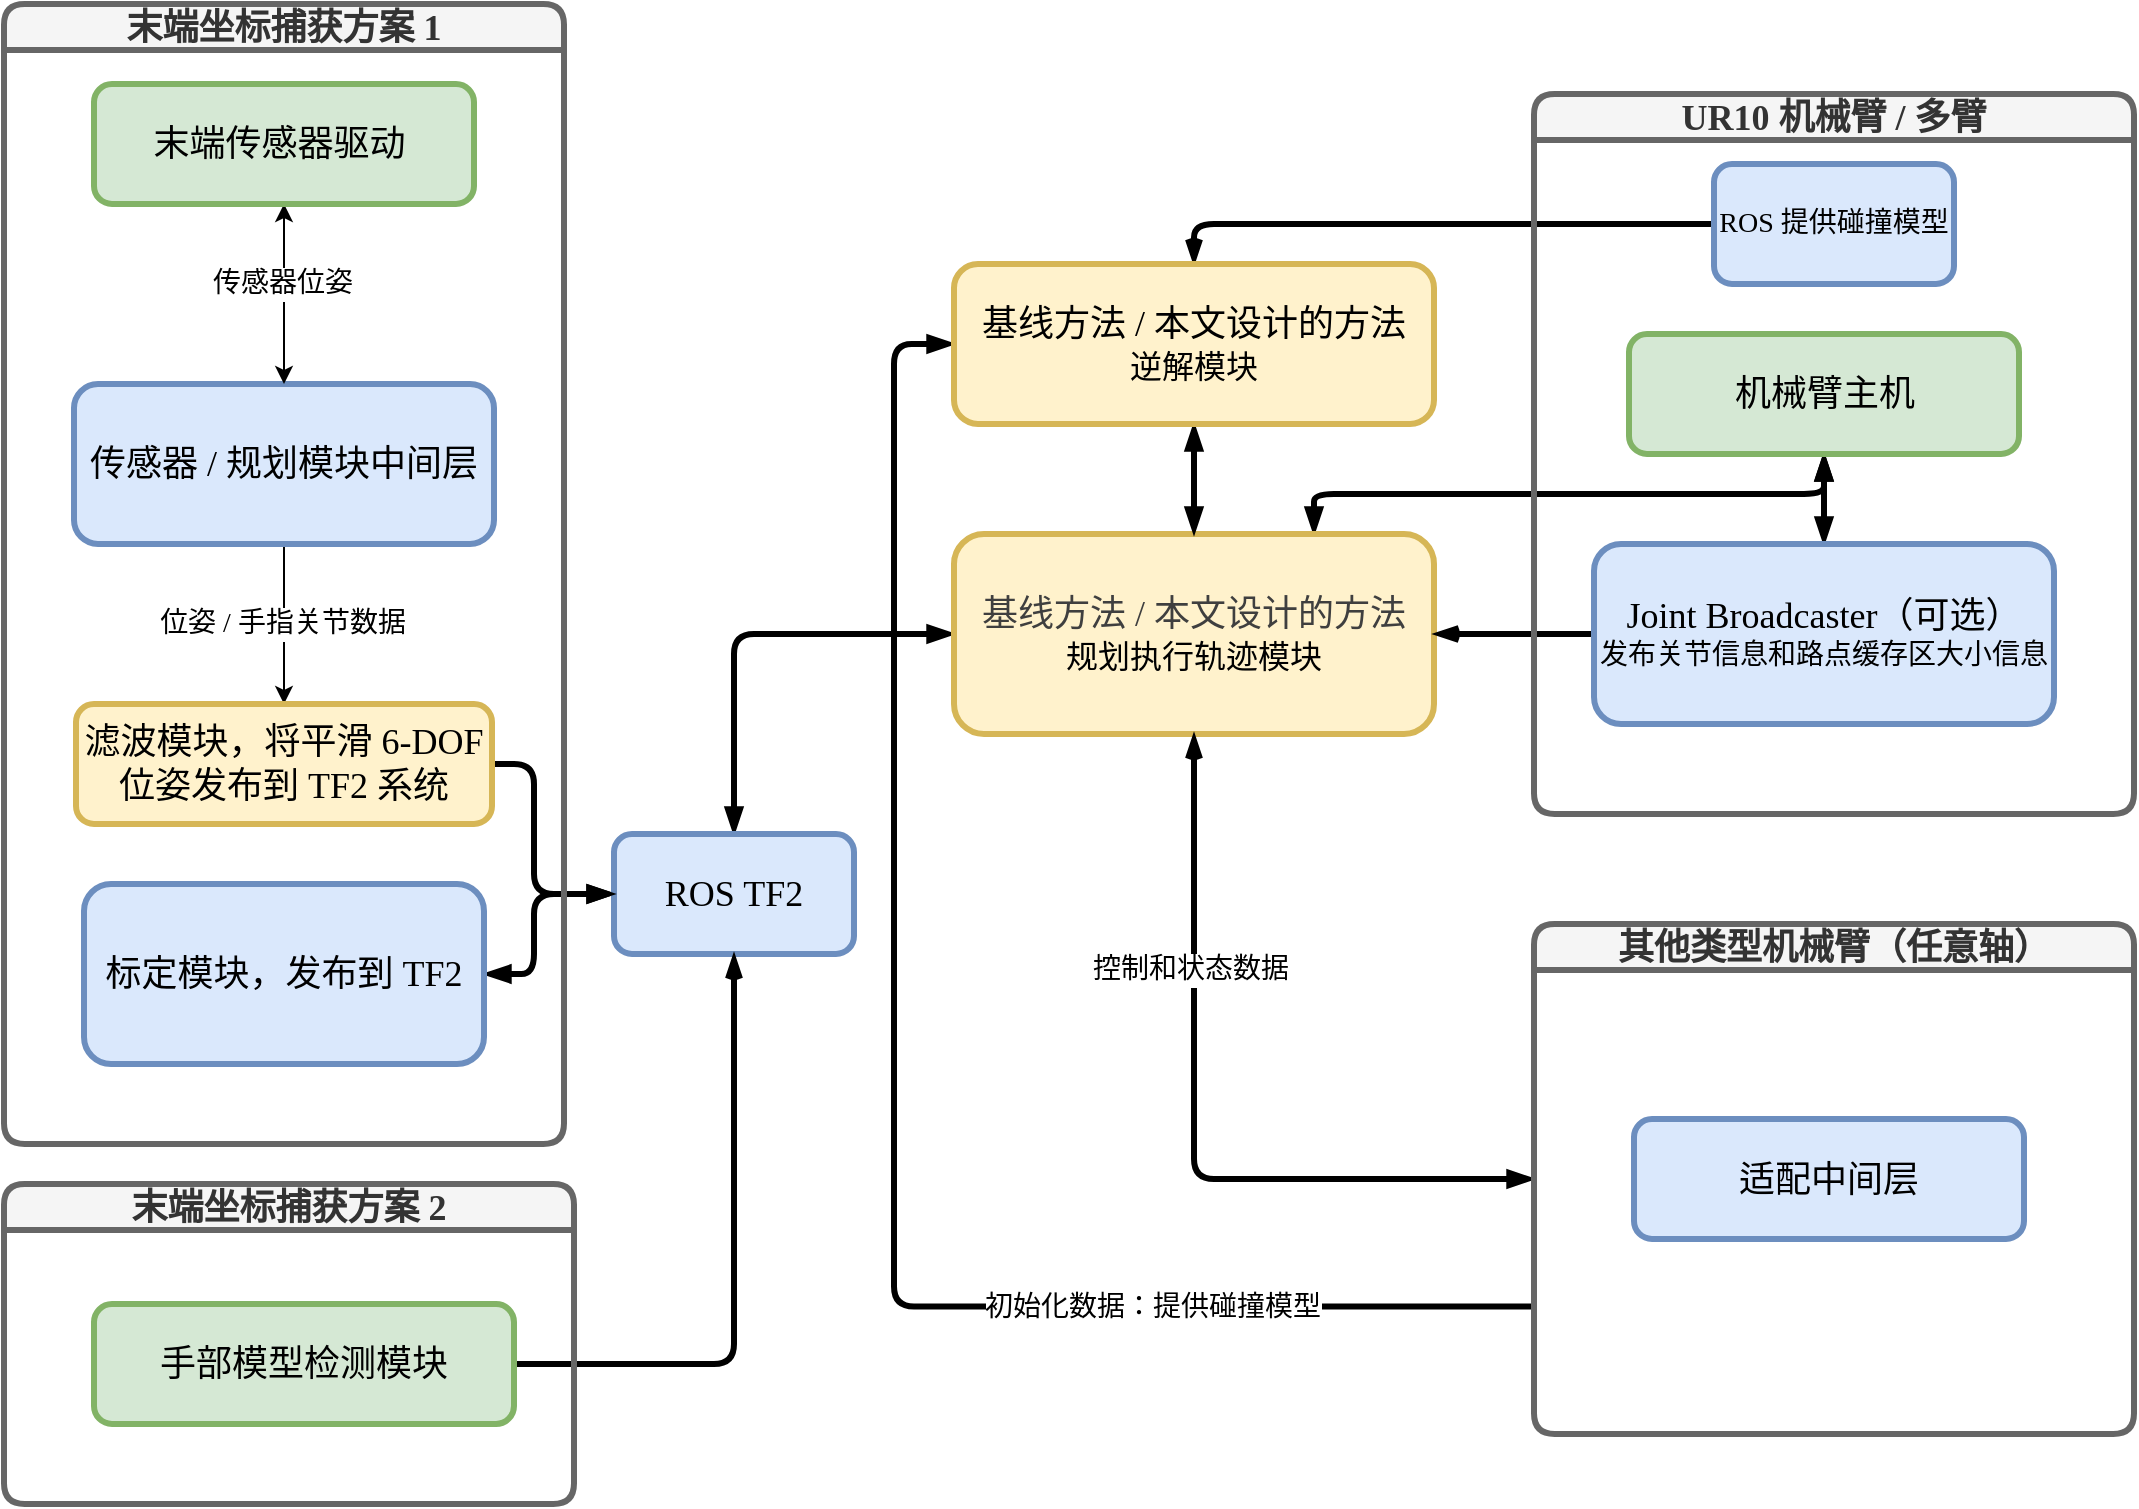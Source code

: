 <mxfile>
    <diagram name="第 1 页" id="AnMRVbrkqxffbET3McZs">
        <mxGraphModel dx="1266" dy="924" grid="1" gridSize="10" guides="1" tooltips="1" connect="1" arrows="1" fold="1" page="1" pageScale="1" pageWidth="827" pageHeight="1169" math="0" shadow="0">
            <root>
                <mxCell id="0"/>
                <mxCell id="1" parent="0"/>
                <mxCell id="jegcrzORA-ZSloYt-0iM-11" style="edgeStyle=orthogonalEdgeStyle;rounded=0;orthogonalLoop=1;jettySize=auto;html=1;" parent="1" source="jegcrzORA-ZSloYt-0iM-1" target="jegcrzORA-ZSloYt-0iM-9" edge="1">
                    <mxGeometry relative="1" as="geometry"/>
                </mxCell>
                <mxCell id="jegcrzORA-ZSloYt-0iM-12" value="&lt;font face=&quot;Noto Serif CJK SC Medium&quot; style=&quot;font-size: 14px;&quot;&gt;位姿 / 手指关节数据&lt;/font&gt;" style="edgeLabel;html=1;align=center;verticalAlign=middle;resizable=0;points=[];" parent="jegcrzORA-ZSloYt-0iM-11" vertex="1" connectable="0">
                    <mxGeometry x="-0.013" y="-1" relative="1" as="geometry">
                        <mxPoint as="offset"/>
                    </mxGeometry>
                </mxCell>
                <mxCell id="jegcrzORA-ZSloYt-0iM-1" value="&lt;font face=&quot;Noto Serif CJK SC Medium&quot; style=&quot;font-size: 18px;&quot;&gt;传感器 / 规划模块中间层&lt;/font&gt;" style="rounded=1;whiteSpace=wrap;html=1;strokeWidth=3;fillColor=#dae8fc;strokeColor=#6c8ebf;" parent="1" vertex="1">
                    <mxGeometry x="160" y="310" width="210" height="80" as="geometry"/>
                </mxCell>
                <mxCell id="jegcrzORA-ZSloYt-0iM-3" style="edgeStyle=orthogonalEdgeStyle;rounded=0;orthogonalLoop=1;jettySize=auto;html=1;entryX=0.5;entryY=0;entryDx=0;entryDy=0;startArrow=classic;startFill=1;" parent="1" source="jegcrzORA-ZSloYt-0iM-2" target="jegcrzORA-ZSloYt-0iM-1" edge="1">
                    <mxGeometry relative="1" as="geometry"/>
                </mxCell>
                <mxCell id="jegcrzORA-ZSloYt-0iM-5" value="&lt;font face=&quot;Noto Serif CJK SC Medium&quot; style=&quot;font-size: 14px;&quot;&gt;传感器位姿&lt;/font&gt;" style="edgeLabel;html=1;align=center;verticalAlign=middle;resizable=0;points=[];" parent="jegcrzORA-ZSloYt-0iM-3" vertex="1" connectable="0">
                    <mxGeometry x="-0.116" y="-1" relative="1" as="geometry">
                        <mxPoint as="offset"/>
                    </mxGeometry>
                </mxCell>
                <mxCell id="jegcrzORA-ZSloYt-0iM-2" value="&lt;font face=&quot;Noto Serif CJK SC Medium&quot; style=&quot;font-size: 18px;&quot;&gt;末端传感器驱动&amp;nbsp;&lt;/font&gt;" style="rounded=1;whiteSpace=wrap;html=1;strokeWidth=3;fillColor=#d5e8d4;strokeColor=#82b366;" parent="1" vertex="1">
                    <mxGeometry x="170" y="160" width="190" height="60" as="geometry"/>
                </mxCell>
                <mxCell id="jegcrzORA-ZSloYt-0iM-14" style="edgeStyle=orthogonalEdgeStyle;rounded=1;orthogonalLoop=1;jettySize=auto;html=1;entryX=0;entryY=0.5;entryDx=0;entryDy=0;strokeWidth=3;curved=0;endArrow=blockThin;endFill=1;" parent="1" source="jegcrzORA-ZSloYt-0iM-9" target="jegcrzORA-ZSloYt-0iM-13" edge="1">
                    <mxGeometry relative="1" as="geometry">
                        <Array as="points">
                            <mxPoint x="390" y="500"/>
                            <mxPoint x="390" y="565"/>
                        </Array>
                    </mxGeometry>
                </mxCell>
                <mxCell id="jegcrzORA-ZSloYt-0iM-9" value="&lt;font face=&quot;Noto Serif CJK SC Medium&quot; style=&quot;font-size: 18px;&quot;&gt;滤波模块，将平滑 6-DOF 位姿发布到 TF2 系统&lt;/font&gt;" style="rounded=1;whiteSpace=wrap;html=1;strokeWidth=3;fillColor=#fff2cc;strokeColor=#d6b656;" parent="1" vertex="1">
                    <mxGeometry x="161" y="470" width="208" height="60" as="geometry"/>
                </mxCell>
                <mxCell id="jegcrzORA-ZSloYt-0iM-34" style="edgeStyle=orthogonalEdgeStyle;rounded=1;orthogonalLoop=1;jettySize=auto;html=1;exitX=0.5;exitY=0;exitDx=0;exitDy=0;entryX=0;entryY=0.5;entryDx=0;entryDy=0;startArrow=blockThin;startFill=1;strokeWidth=3;curved=0;endArrow=blockThin;endFill=1;" parent="1" source="jegcrzORA-ZSloYt-0iM-13" target="jegcrzORA-ZSloYt-0iM-17" edge="1">
                    <mxGeometry relative="1" as="geometry"/>
                </mxCell>
                <mxCell id="jegcrzORA-ZSloYt-0iM-13" value="&lt;font face=&quot;Noto Serif CJK SC Medium&quot; style=&quot;font-size: 18px;&quot;&gt;ROS TF2&lt;/font&gt;" style="rounded=1;whiteSpace=wrap;html=1;strokeWidth=3;fillColor=#dae8fc;strokeColor=#6c8ebf;" parent="1" vertex="1">
                    <mxGeometry x="430" y="535" width="120" height="60" as="geometry"/>
                </mxCell>
                <mxCell id="jegcrzORA-ZSloYt-0iM-35" style="edgeStyle=orthogonalEdgeStyle;rounded=1;orthogonalLoop=1;jettySize=auto;html=1;entryX=0;entryY=0.5;entryDx=0;entryDy=0;startArrow=blockThin;startFill=1;strokeWidth=3;curved=0;endArrow=blockThin;endFill=1;" parent="1" source="jegcrzORA-ZSloYt-0iM-15" target="jegcrzORA-ZSloYt-0iM-13" edge="1">
                    <mxGeometry relative="1" as="geometry">
                        <Array as="points">
                            <mxPoint x="390" y="605"/>
                            <mxPoint x="390" y="565"/>
                        </Array>
                    </mxGeometry>
                </mxCell>
                <mxCell id="jegcrzORA-ZSloYt-0iM-15" value="&lt;div&gt;&lt;font face=&quot;Noto Serif CJK SC Medium&quot; style=&quot;font-size: 18px;&quot;&gt;标定模块，发布到 TF2&lt;/font&gt;&lt;/div&gt;" style="rounded=1;whiteSpace=wrap;html=1;strokeWidth=3;fillColor=#dae8fc;strokeColor=#6c8ebf;" parent="1" vertex="1">
                    <mxGeometry x="165" y="560" width="200" height="90" as="geometry"/>
                </mxCell>
                <mxCell id="jegcrzORA-ZSloYt-0iM-30" style="edgeStyle=orthogonalEdgeStyle;rounded=1;orthogonalLoop=1;jettySize=auto;html=1;exitX=0.75;exitY=0;exitDx=0;exitDy=0;entryX=0.5;entryY=1;entryDx=0;entryDy=0;startArrow=blockThin;startFill=1;strokeWidth=3;curved=0;endArrow=blockThin;endFill=1;" parent="1" source="jegcrzORA-ZSloYt-0iM-17" target="jegcrzORA-ZSloYt-0iM-31" edge="1">
                    <mxGeometry relative="1" as="geometry">
                        <mxPoint x="790.0" y="365" as="targetPoint"/>
                    </mxGeometry>
                </mxCell>
                <mxCell id="jegcrzORA-ZSloYt-0iM-17" value="&lt;div&gt;&lt;font face=&quot;Noto Serif CJK SC Medium&quot; style=&quot;font-size: 18px;&quot;&gt;&lt;span style=&quot;color: rgb(63, 63, 63); background-color: transparent;&quot;&gt;基线方法 / 本文设计的方法&lt;/span&gt;&lt;/font&gt;&lt;/div&gt;&lt;div&gt;&lt;font face=&quot;Noto Serif CJK SC Medium&quot; size=&quot;3&quot;&gt;规划执行轨迹模块&lt;/font&gt;&lt;/div&gt;" style="rounded=1;whiteSpace=wrap;html=1;strokeWidth=3;fillColor=#fff2cc;strokeColor=#d6b656;" parent="1" vertex="1">
                    <mxGeometry x="600" y="385" width="240" height="100" as="geometry"/>
                </mxCell>
                <mxCell id="jegcrzORA-ZSloYt-0iM-23" style="edgeStyle=orthogonalEdgeStyle;rounded=1;orthogonalLoop=1;jettySize=auto;html=1;entryX=0.5;entryY=0;entryDx=0;entryDy=0;strokeWidth=3;curved=0;endArrow=openThin;endFill=0;" parent="1" source="jegcrzORA-ZSloYt-0iM-21" target="jegcrzORA-ZSloYt-0iM-22" edge="1">
                    <mxGeometry relative="1" as="geometry"/>
                </mxCell>
                <mxCell id="jegcrzORA-ZSloYt-0iM-51" style="edgeStyle=orthogonalEdgeStyle;rounded=0;orthogonalLoop=1;jettySize=auto;html=1;entryX=0.5;entryY=0;entryDx=0;entryDy=0;startArrow=blockThin;startFill=1;strokeWidth=3;endArrow=blockThin;endFill=1;" parent="1" source="jegcrzORA-ZSloYt-0iM-22" target="jegcrzORA-ZSloYt-0iM-17" edge="1">
                    <mxGeometry relative="1" as="geometry"/>
                </mxCell>
                <mxCell id="jegcrzORA-ZSloYt-0iM-54" style="edgeStyle=orthogonalEdgeStyle;rounded=1;orthogonalLoop=1;jettySize=auto;html=1;entryX=0;entryY=0.75;entryDx=0;entryDy=0;exitX=0;exitY=0.5;exitDx=0;exitDy=0;startArrow=blockThin;startFill=1;endArrow=none;endFill=0;strokeWidth=3;curved=0;" parent="1" source="jegcrzORA-ZSloYt-0iM-22" target="jegcrzORA-ZSloYt-0iM-48" edge="1">
                    <mxGeometry relative="1" as="geometry">
                        <Array as="points">
                            <mxPoint x="570" y="290"/>
                            <mxPoint x="570" y="771"/>
                        </Array>
                    </mxGeometry>
                </mxCell>
                <mxCell id="jegcrzORA-ZSloYt-0iM-55" value="&lt;font face=&quot;Noto Serif CJK SC Medium&quot; style=&quot;font-size: 14px;&quot;&gt;初始化数据：提供碰撞模型&lt;/font&gt;" style="edgeLabel;html=1;align=center;verticalAlign=middle;resizable=0;points=[];" parent="jegcrzORA-ZSloYt-0iM-54" vertex="1" connectable="0">
                    <mxGeometry x="0.54" relative="1" as="geometry">
                        <mxPoint as="offset"/>
                    </mxGeometry>
                </mxCell>
                <mxCell id="jegcrzORA-ZSloYt-0iM-22" value="&lt;font face=&quot;Noto Serif CJK SC Medium&quot; style=&quot;font-size: 18px;&quot;&gt;基线方法 / 本文设计的方法&lt;/font&gt;&lt;div&gt;&lt;font face=&quot;Noto Serif CJK SC Medium&quot; size=&quot;3&quot;&gt;逆解模块&lt;/font&gt;&lt;/div&gt;" style="rounded=1;whiteSpace=wrap;html=1;strokeWidth=3;fillColor=#fff2cc;strokeColor=#d6b656;" parent="1" vertex="1">
                    <mxGeometry x="600" y="250" width="240" height="80" as="geometry"/>
                </mxCell>
                <mxCell id="jegcrzORA-ZSloYt-0iM-40" style="edgeStyle=orthogonalEdgeStyle;rounded=1;orthogonalLoop=1;jettySize=auto;html=1;strokeWidth=3;curved=0;endArrow=openThin;endFill=0;" parent="1" source="jegcrzORA-ZSloYt-0iM-36" target="jegcrzORA-ZSloYt-0iM-13" edge="1">
                    <mxGeometry relative="1" as="geometry"/>
                </mxCell>
                <mxCell id="jegcrzORA-ZSloYt-0iM-36" value="&lt;font face=&quot;Noto Serif CJK SC Medium&quot; style=&quot;font-size: 18px;&quot;&gt;手部模型检测模块&lt;/font&gt;" style="rounded=1;whiteSpace=wrap;html=1;strokeWidth=3;fillColor=#d5e8d4;strokeColor=#82b366;" parent="1" vertex="1">
                    <mxGeometry x="170" y="770" width="210" height="60" as="geometry"/>
                </mxCell>
                <mxCell id="jegcrzORA-ZSloYt-0iM-38" value="&lt;font face=&quot;Noto Serif CJK SC Black&quot; style=&quot;font-size: 18px;&quot;&gt;末端坐标捕获方案 1&lt;/font&gt;" style="swimlane;whiteSpace=wrap;html=1;rounded=1;strokeWidth=3;fillColor=#f5f5f5;strokeColor=#666666;fontColor=#333333;" parent="1" vertex="1">
                    <mxGeometry x="125" y="120" width="280" height="570" as="geometry"/>
                </mxCell>
                <mxCell id="jegcrzORA-ZSloYt-0iM-39" value="&lt;font face=&quot;Noto Serif CJK SC Black&quot; style=&quot;font-size: 18px;&quot;&gt;末端坐标捕获方案 2&lt;/font&gt;" style="swimlane;whiteSpace=wrap;html=1;rounded=1;strokeWidth=3;fillColor=#f5f5f5;strokeColor=#666666;fontColor=#333333;" parent="1" vertex="1">
                    <mxGeometry x="125" y="710" width="285" height="160" as="geometry"/>
                </mxCell>
                <mxCell id="jegcrzORA-ZSloYt-0iM-43" style="edgeStyle=orthogonalEdgeStyle;rounded=0;orthogonalLoop=1;jettySize=auto;html=1;entryX=0.5;entryY=1;entryDx=0;entryDy=0;startArrow=blockThin;startFill=1;strokeWidth=3;endArrow=blockThin;endFill=1;" parent="1" source="jegcrzORA-ZSloYt-0iM-41" target="jegcrzORA-ZSloYt-0iM-31" edge="1">
                    <mxGeometry relative="1" as="geometry"/>
                </mxCell>
                <mxCell id="jegcrzORA-ZSloYt-0iM-46" style="edgeStyle=orthogonalEdgeStyle;rounded=1;orthogonalLoop=1;jettySize=auto;html=1;entryX=1;entryY=0.5;entryDx=0;entryDy=0;strokeWidth=3;curved=0;endArrow=openThin;endFill=0;" parent="1" source="jegcrzORA-ZSloYt-0iM-41" target="jegcrzORA-ZSloYt-0iM-17" edge="1">
                    <mxGeometry relative="1" as="geometry"/>
                </mxCell>
                <mxCell id="jegcrzORA-ZSloYt-0iM-41" value="&lt;font face=&quot;Noto Serif CJK SC Medium&quot; style=&quot;font-size: 18px;&quot;&gt;Joint Broadcaster（可选）&lt;/font&gt;&lt;div&gt;&lt;font face=&quot;Noto Serif CJK SC Medium&quot; style=&quot;font-size: 14px;&quot;&gt;发布关节信息和路点缓存区大小信息&lt;/font&gt;&lt;/div&gt;" style="rounded=1;whiteSpace=wrap;html=1;strokeWidth=3;fillColor=#dae8fc;strokeColor=#6c8ebf;" parent="1" vertex="1">
                    <mxGeometry x="920" y="390" width="230" height="90" as="geometry"/>
                </mxCell>
                <mxCell id="jegcrzORA-ZSloYt-0iM-47" value="&lt;font face=&quot;Noto Serif CJK SC Black&quot; style=&quot;font-size: 18px;&quot;&gt;UR10 机械臂 / 多臂&lt;/font&gt;" style="swimlane;whiteSpace=wrap;html=1;rounded=1;strokeWidth=3;fillColor=#f5f5f5;strokeColor=#666666;fontColor=#333333;" parent="1" vertex="1">
                    <mxGeometry x="890" y="165" width="300" height="360" as="geometry"/>
                </mxCell>
                <mxCell id="jegcrzORA-ZSloYt-0iM-31" value="&lt;font face=&quot;Noto Serif CJK SC Medium&quot; style=&quot;font-size: 18px;&quot;&gt;机械臂主机&lt;/font&gt;" style="rounded=1;whiteSpace=wrap;html=1;strokeWidth=3;fillColor=#d5e8d4;strokeColor=#82b366;" parent="jegcrzORA-ZSloYt-0iM-47" vertex="1">
                    <mxGeometry x="47.5" y="120" width="195" height="60" as="geometry"/>
                </mxCell>
                <mxCell id="jegcrzORA-ZSloYt-0iM-21" value="&lt;font face=&quot;Noto Serif CJK SC Medium&quot; style=&quot;font-size: 14px;&quot;&gt;ROS &lt;span style=&quot;background-color: transparent;&quot;&gt;提供碰撞模型&lt;/span&gt;&lt;/font&gt;" style="rounded=1;whiteSpace=wrap;html=1;strokeWidth=3;fillColor=#dae8fc;strokeColor=#6c8ebf;" parent="jegcrzORA-ZSloYt-0iM-47" vertex="1">
                    <mxGeometry x="90" y="35" width="120" height="60" as="geometry"/>
                </mxCell>
                <mxCell id="jegcrzORA-ZSloYt-0iM-49" style="edgeStyle=orthogonalEdgeStyle;rounded=1;orthogonalLoop=1;jettySize=auto;html=1;entryX=0.5;entryY=1;entryDx=0;entryDy=0;startArrow=blockThin;startFill=1;strokeWidth=3;curved=0;endArrow=openThin;endFill=0;" parent="1" source="jegcrzORA-ZSloYt-0iM-48" target="jegcrzORA-ZSloYt-0iM-17" edge="1">
                    <mxGeometry relative="1" as="geometry"/>
                </mxCell>
                <mxCell id="jegcrzORA-ZSloYt-0iM-50" value="&lt;font face=&quot;Noto Serif CJK SC Medium&quot; style=&quot;font-size: 14px;&quot;&gt;控制和状态数据&lt;/font&gt;" style="edgeLabel;html=1;align=center;verticalAlign=middle;resizable=0;points=[];" parent="jegcrzORA-ZSloYt-0iM-49" vertex="1" connectable="0">
                    <mxGeometry x="0.4" y="2" relative="1" as="geometry">
                        <mxPoint as="offset"/>
                    </mxGeometry>
                </mxCell>
                <mxCell id="jegcrzORA-ZSloYt-0iM-48" value="&lt;font style=&quot;font-size: 18px;&quot; face=&quot;Noto Serif CJK SC Black&quot;&gt;其他类型机械臂（任意轴）&lt;/font&gt;" style="swimlane;whiteSpace=wrap;html=1;startSize=23;rounded=1;strokeWidth=3;fillColor=#f5f5f5;fontColor=#333333;strokeColor=#666666;" parent="1" vertex="1">
                    <mxGeometry x="890" y="580" width="300" height="255" as="geometry"/>
                </mxCell>
                <mxCell id="2" value="&lt;span style=&quot;font-size: 18px;&quot;&gt;&lt;font face=&quot;Noto Serif CJK SC Medium&quot;&gt;适配中间层&lt;/font&gt;&lt;/span&gt;" style="rounded=1;whiteSpace=wrap;html=1;strokeWidth=3;fillColor=#dae8fc;strokeColor=#6c8ebf;" parent="jegcrzORA-ZSloYt-0iM-48" vertex="1">
                    <mxGeometry x="50" y="97.5" width="195" height="60" as="geometry"/>
                </mxCell>
            </root>
        </mxGraphModel>
    </diagram>
</mxfile>